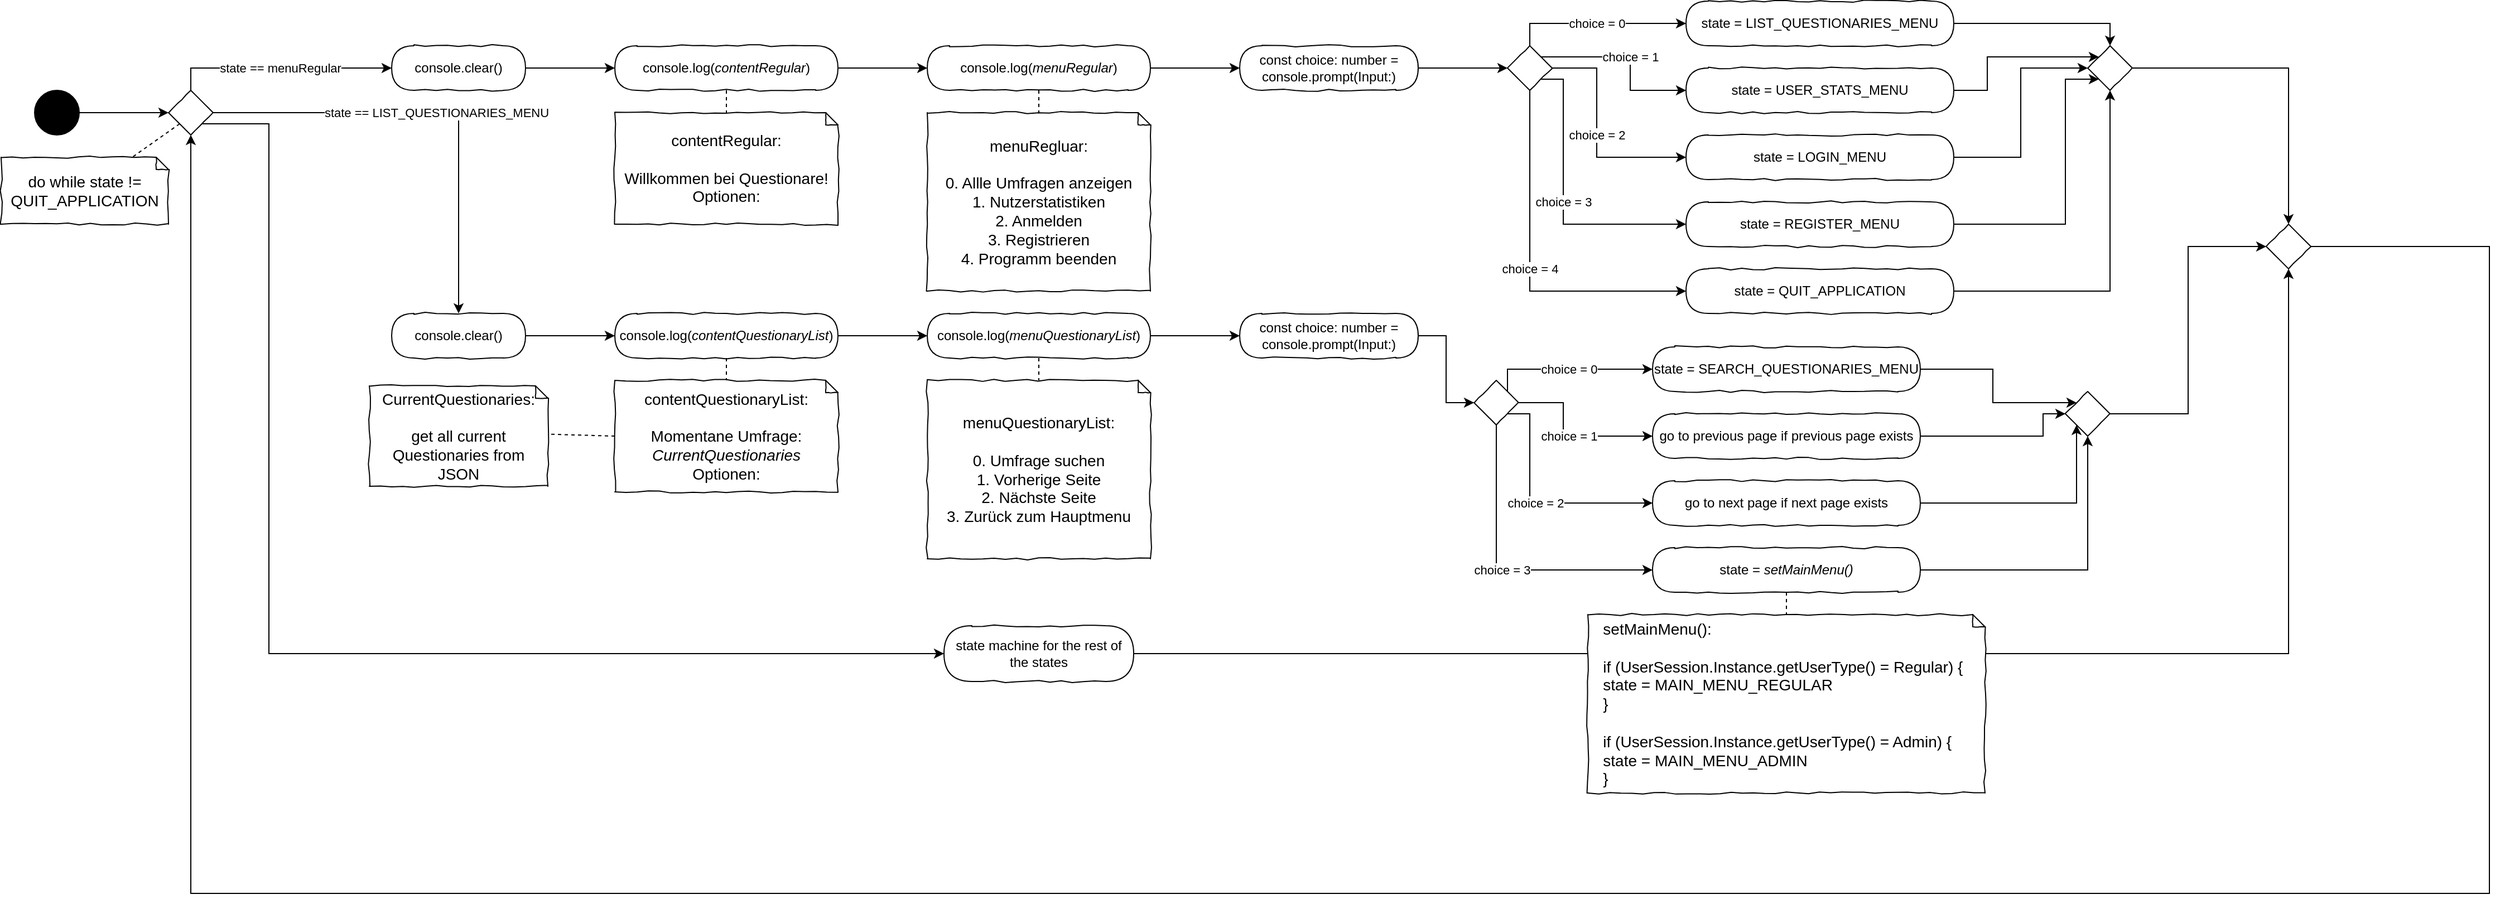 <mxfile version="14.1.8" type="device"><diagram id="CoN2CrYEVE9ab8bRFG9p" name="Page-1"><mxGraphModel dx="1551" dy="1151" grid="1" gridSize="10" guides="1" tooltips="1" connect="1" arrows="1" fold="1" page="1" pageScale="1" pageWidth="2400" pageHeight="2400" math="0" shadow="0"><root><mxCell id="0"/><mxCell id="1" parent="0"/><mxCell id="Xyuv3A4-yO2wJYplXPBV-26" style="edgeStyle=orthogonalEdgeStyle;rounded=0;orthogonalLoop=1;jettySize=auto;html=1;exitX=1;exitY=0.5;exitDx=0;exitDy=0;entryX=0;entryY=0.5;entryDx=0;entryDy=0;" edge="1" parent="1" source="Xyuv3A4-yO2wJYplXPBV-1" target="Xyuv3A4-yO2wJYplXPBV-22"><mxGeometry relative="1" as="geometry"/></mxCell><mxCell id="Xyuv3A4-yO2wJYplXPBV-1" value="" style="ellipse;whiteSpace=wrap;html=1;rounded=0;shadow=0;comic=0;labelBackgroundColor=none;strokeColor=#000000;strokeWidth=1;fillColor=#000000;fontFamily=Verdana;fontSize=12;fontColor=#000000;align=center;comic=1" vertex="1" parent="1"><mxGeometry x="40" y="80" width="40" height="40" as="geometry"/></mxCell><mxCell id="Xyuv3A4-yO2wJYplXPBV-20" style="edgeStyle=orthogonalEdgeStyle;rounded=0;orthogonalLoop=1;jettySize=auto;html=1;exitX=1;exitY=0.5;exitDx=0;exitDy=0;" edge="1" parent="1" source="Xyuv3A4-yO2wJYplXPBV-2" target="Xyuv3A4-yO2wJYplXPBV-3"><mxGeometry relative="1" as="geometry"/></mxCell><mxCell id="Xyuv3A4-yO2wJYplXPBV-2" value="console.log(&lt;i&gt;contentRegular&lt;/i&gt;)" style="rounded=1;whiteSpace=wrap;html=1;absoluteArcSize=1;arcSize=50;strokeWidth=1;shadow=0;comic=1;" vertex="1" parent="1"><mxGeometry x="560" y="40" width="200" height="40" as="geometry"/></mxCell><mxCell id="Xyuv3A4-yO2wJYplXPBV-45" style="edgeStyle=orthogonalEdgeStyle;rounded=0;orthogonalLoop=1;jettySize=auto;html=1;exitX=1;exitY=0.5;exitDx=0;exitDy=0;entryX=0;entryY=0.5;entryDx=0;entryDy=0;" edge="1" parent="1" source="Xyuv3A4-yO2wJYplXPBV-3" target="Xyuv3A4-yO2wJYplXPBV-44"><mxGeometry relative="1" as="geometry"/></mxCell><mxCell id="Xyuv3A4-yO2wJYplXPBV-3" value="console.log(&lt;i&gt;menuRegular&lt;/i&gt;)" style="rounded=1;whiteSpace=wrap;html=1;absoluteArcSize=1;arcSize=50;strokeWidth=1;shadow=0;comic=1;" vertex="1" parent="1"><mxGeometry x="840" y="40" width="200" height="40" as="geometry"/></mxCell><mxCell id="Xyuv3A4-yO2wJYplXPBV-4" value="menuRegluar:&lt;br&gt;&lt;br&gt;0. Allle Umfragen anzeigen&lt;br&gt;1. Nutzerstatistiken&lt;br&gt;2. Anmelden&lt;br&gt;3. Registrieren&lt;br&gt;4. Programm beenden&lt;br&gt;" style="shape=note;strokeWidth=1;fontSize=14;size=11;whiteSpace=wrap;html=1;rounded=0;shadow=0;comic=1;fillColor=#FFFFFF;" vertex="1" parent="1"><mxGeometry x="840" y="100" width="200" height="160" as="geometry"/></mxCell><mxCell id="Xyuv3A4-yO2wJYplXPBV-5" value="" style="endArrow=none;dashed=1;html=1;exitX=0.5;exitY=1;exitDx=0;exitDy=0;entryX=0.5;entryY=0;entryDx=0;entryDy=0;entryPerimeter=0;" edge="1" target="Xyuv3A4-yO2wJYplXPBV-4" parent="1" source="Xyuv3A4-yO2wJYplXPBV-3"><mxGeometry width="50" height="50" relative="1" as="geometry"><mxPoint x="530" y="180" as="sourcePoint"/><mxPoint x="920" y="120" as="targetPoint"/></mxGeometry></mxCell><mxCell id="Xyuv3A4-yO2wJYplXPBV-6" value="contentRegular:&lt;br&gt;&lt;br&gt;Willkommen bei Questionare!&lt;br&gt;Optionen:" style="shape=note;strokeWidth=1;fontSize=14;size=11;whiteSpace=wrap;html=1;rounded=0;shadow=0;comic=1;fillColor=#FFFFFF;" vertex="1" parent="1"><mxGeometry x="560" y="100" width="200" height="100" as="geometry"/></mxCell><mxCell id="Xyuv3A4-yO2wJYplXPBV-9" value="" style="endArrow=none;dashed=1;html=1;entryX=0.5;entryY=0;entryDx=0;entryDy=0;entryPerimeter=0;exitX=0.5;exitY=1;exitDx=0;exitDy=0;" edge="1" parent="1" source="Xyuv3A4-yO2wJYplXPBV-2" target="Xyuv3A4-yO2wJYplXPBV-6"><mxGeometry width="50" height="50" relative="1" as="geometry"><mxPoint x="685.5" y="80" as="sourcePoint"/><mxPoint x="680" y="140" as="targetPoint"/></mxGeometry></mxCell><mxCell id="Xyuv3A4-yO2wJYplXPBV-19" style="edgeStyle=orthogonalEdgeStyle;rounded=0;orthogonalLoop=1;jettySize=auto;html=1;exitX=1;exitY=0.5;exitDx=0;exitDy=0;entryX=0;entryY=0.5;entryDx=0;entryDy=0;" edge="1" parent="1" source="Xyuv3A4-yO2wJYplXPBV-16" target="Xyuv3A4-yO2wJYplXPBV-2"><mxGeometry relative="1" as="geometry"/></mxCell><mxCell id="Xyuv3A4-yO2wJYplXPBV-16" value="console.clear()" style="rounded=1;whiteSpace=wrap;html=1;absoluteArcSize=1;arcSize=50;strokeWidth=1;shadow=0;comic=1;" vertex="1" parent="1"><mxGeometry x="360" y="40" width="120" height="40" as="geometry"/></mxCell><mxCell id="Xyuv3A4-yO2wJYplXPBV-25" value="state == menuRegular" style="edgeStyle=orthogonalEdgeStyle;rounded=0;orthogonalLoop=1;jettySize=auto;html=1;exitX=0.5;exitY=0;exitDx=0;exitDy=0;" edge="1" parent="1" source="Xyuv3A4-yO2wJYplXPBV-22" target="Xyuv3A4-yO2wJYplXPBV-16"><mxGeometry relative="1" as="geometry"><mxPoint x="220" y="40" as="sourcePoint"/></mxGeometry></mxCell><mxCell id="Xyuv3A4-yO2wJYplXPBV-59" value="state == LIST_QUESTIONARIES_MENU" style="edgeStyle=orthogonalEdgeStyle;rounded=0;orthogonalLoop=1;jettySize=auto;html=1;exitX=1;exitY=0.5;exitDx=0;exitDy=0;entryX=0.5;entryY=0;entryDx=0;entryDy=0;" edge="1" parent="1" source="Xyuv3A4-yO2wJYplXPBV-22" target="Xyuv3A4-yO2wJYplXPBV-58"><mxGeometry relative="1" as="geometry"><Array as="points"><mxPoint x="420" y="100"/></Array></mxGeometry></mxCell><mxCell id="Xyuv3A4-yO2wJYplXPBV-112" style="edgeStyle=orthogonalEdgeStyle;rounded=0;orthogonalLoop=1;jettySize=auto;html=1;exitX=1;exitY=1;exitDx=0;exitDy=0;entryX=0;entryY=0.5;entryDx=0;entryDy=0;" edge="1" parent="1" source="Xyuv3A4-yO2wJYplXPBV-22" target="Xyuv3A4-yO2wJYplXPBV-111"><mxGeometry relative="1" as="geometry"><Array as="points"><mxPoint x="250" y="110"/><mxPoint x="250" y="585"/></Array></mxGeometry></mxCell><mxCell id="Xyuv3A4-yO2wJYplXPBV-22" value="" style="rhombus;whiteSpace=wrap;html=1;rounded=0;shadow=0;glass=0;comic=1;strokeColor=#000000;align=left;" vertex="1" parent="1"><mxGeometry x="160" y="80" width="40" height="40" as="geometry"/></mxCell><mxCell id="Xyuv3A4-yO2wJYplXPBV-23" value="do while state != QUIT_APPLICATION" style="shape=note;strokeWidth=1;fontSize=14;size=11;whiteSpace=wrap;html=1;rounded=0;shadow=0;comic=1;fillColor=#FFFFFF;" vertex="1" parent="1"><mxGeometry x="10" y="140" width="150" height="60" as="geometry"/></mxCell><mxCell id="Xyuv3A4-yO2wJYplXPBV-24" value="" style="endArrow=none;dashed=1;html=1;exitX=0;exitY=1;exitDx=0;exitDy=0;" edge="1" target="Xyuv3A4-yO2wJYplXPBV-23" parent="1" source="Xyuv3A4-yO2wJYplXPBV-22"><mxGeometry width="50" height="50" relative="1" as="geometry"><mxPoint x="110" y="270" as="sourcePoint"/><mxPoint x="110" y="220" as="targetPoint"/></mxGeometry></mxCell><mxCell id="Xyuv3A4-yO2wJYplXPBV-36" value="choice = 1" style="edgeStyle=orthogonalEdgeStyle;rounded=0;orthogonalLoop=1;jettySize=auto;html=1;exitX=1;exitY=0;exitDx=0;exitDy=0;entryX=0;entryY=0.5;entryDx=0;entryDy=0;" edge="1" parent="1" source="Xyuv3A4-yO2wJYplXPBV-27" target="Xyuv3A4-yO2wJYplXPBV-30"><mxGeometry relative="1" as="geometry"><Array as="points"><mxPoint x="1470" y="50"/><mxPoint x="1470" y="80"/></Array></mxGeometry></mxCell><mxCell id="Xyuv3A4-yO2wJYplXPBV-39" value="choice = 0" style="edgeStyle=orthogonalEdgeStyle;rounded=0;orthogonalLoop=1;jettySize=auto;html=1;exitX=0.5;exitY=0;exitDx=0;exitDy=0;" edge="1" parent="1" source="Xyuv3A4-yO2wJYplXPBV-27" target="Xyuv3A4-yO2wJYplXPBV-29"><mxGeometry relative="1" as="geometry"/></mxCell><mxCell id="Xyuv3A4-yO2wJYplXPBV-41" value="choice = 2" style="edgeStyle=orthogonalEdgeStyle;rounded=0;orthogonalLoop=1;jettySize=auto;html=1;exitX=1;exitY=0.5;exitDx=0;exitDy=0;entryX=0;entryY=0.5;entryDx=0;entryDy=0;" edge="1" parent="1" source="Xyuv3A4-yO2wJYplXPBV-27" target="Xyuv3A4-yO2wJYplXPBV-31"><mxGeometry relative="1" as="geometry"><Array as="points"><mxPoint x="1440" y="60"/><mxPoint x="1440" y="140"/></Array></mxGeometry></mxCell><mxCell id="Xyuv3A4-yO2wJYplXPBV-42" value="choice = 3" style="edgeStyle=orthogonalEdgeStyle;rounded=0;orthogonalLoop=1;jettySize=auto;html=1;exitX=1;exitY=1;exitDx=0;exitDy=0;entryX=0;entryY=0.5;entryDx=0;entryDy=0;" edge="1" parent="1" source="Xyuv3A4-yO2wJYplXPBV-27" target="Xyuv3A4-yO2wJYplXPBV-32"><mxGeometry relative="1" as="geometry"><Array as="points"><mxPoint x="1410" y="70"/><mxPoint x="1410" y="200"/></Array></mxGeometry></mxCell><mxCell id="Xyuv3A4-yO2wJYplXPBV-43" value="choice = 4" style="edgeStyle=orthogonalEdgeStyle;rounded=0;orthogonalLoop=1;jettySize=auto;html=1;exitX=0.5;exitY=1;exitDx=0;exitDy=0;entryX=0;entryY=0.5;entryDx=0;entryDy=0;" edge="1" parent="1" source="Xyuv3A4-yO2wJYplXPBV-27" target="Xyuv3A4-yO2wJYplXPBV-33"><mxGeometry relative="1" as="geometry"/></mxCell><mxCell id="Xyuv3A4-yO2wJYplXPBV-27" value="" style="rhombus;whiteSpace=wrap;html=1;rounded=0;shadow=0;glass=0;comic=1;strokeColor=#000000;align=left;" vertex="1" parent="1"><mxGeometry x="1360" y="40" width="40" height="40" as="geometry"/></mxCell><mxCell id="Xyuv3A4-yO2wJYplXPBV-48" style="edgeStyle=orthogonalEdgeStyle;rounded=0;orthogonalLoop=1;jettySize=auto;html=1;exitX=1;exitY=0.5;exitDx=0;exitDy=0;entryX=0.5;entryY=0;entryDx=0;entryDy=0;" edge="1" parent="1" source="Xyuv3A4-yO2wJYplXPBV-29" target="Xyuv3A4-yO2wJYplXPBV-47"><mxGeometry relative="1" as="geometry"/></mxCell><mxCell id="Xyuv3A4-yO2wJYplXPBV-29" value="state = LIST_QUESTIONARIES_MENU" style="rounded=1;whiteSpace=wrap;html=1;absoluteArcSize=1;arcSize=50;strokeWidth=1;shadow=0;comic=1;" vertex="1" parent="1"><mxGeometry x="1520" width="240" height="40" as="geometry"/></mxCell><mxCell id="Xyuv3A4-yO2wJYplXPBV-49" style="edgeStyle=orthogonalEdgeStyle;rounded=0;orthogonalLoop=1;jettySize=auto;html=1;exitX=1;exitY=0.5;exitDx=0;exitDy=0;entryX=0;entryY=0;entryDx=0;entryDy=0;" edge="1" parent="1" source="Xyuv3A4-yO2wJYplXPBV-30" target="Xyuv3A4-yO2wJYplXPBV-47"><mxGeometry relative="1" as="geometry"><Array as="points"><mxPoint x="1790" y="80"/><mxPoint x="1790" y="50"/></Array></mxGeometry></mxCell><mxCell id="Xyuv3A4-yO2wJYplXPBV-30" value="state = USER_STATS_MENU" style="rounded=1;whiteSpace=wrap;html=1;absoluteArcSize=1;arcSize=50;strokeWidth=1;shadow=0;comic=1;" vertex="1" parent="1"><mxGeometry x="1520" y="60" width="240" height="40" as="geometry"/></mxCell><mxCell id="Xyuv3A4-yO2wJYplXPBV-50" style="edgeStyle=orthogonalEdgeStyle;rounded=0;orthogonalLoop=1;jettySize=auto;html=1;exitX=1;exitY=0.5;exitDx=0;exitDy=0;entryX=0;entryY=0.5;entryDx=0;entryDy=0;" edge="1" parent="1" source="Xyuv3A4-yO2wJYplXPBV-31" target="Xyuv3A4-yO2wJYplXPBV-47"><mxGeometry relative="1" as="geometry"><Array as="points"><mxPoint x="1820" y="140"/><mxPoint x="1820" y="60"/></Array></mxGeometry></mxCell><mxCell id="Xyuv3A4-yO2wJYplXPBV-31" value="state = LOGIN_MENU" style="rounded=1;whiteSpace=wrap;html=1;absoluteArcSize=1;arcSize=50;strokeWidth=1;shadow=0;comic=1;" vertex="1" parent="1"><mxGeometry x="1520" y="120" width="240" height="40" as="geometry"/></mxCell><mxCell id="Xyuv3A4-yO2wJYplXPBV-51" style="edgeStyle=orthogonalEdgeStyle;rounded=0;orthogonalLoop=1;jettySize=auto;html=1;exitX=1;exitY=0.5;exitDx=0;exitDy=0;entryX=0;entryY=1;entryDx=0;entryDy=0;" edge="1" parent="1" source="Xyuv3A4-yO2wJYplXPBV-32" target="Xyuv3A4-yO2wJYplXPBV-47"><mxGeometry relative="1" as="geometry"><Array as="points"><mxPoint x="1860" y="200"/><mxPoint x="1860" y="70"/></Array></mxGeometry></mxCell><mxCell id="Xyuv3A4-yO2wJYplXPBV-32" value="state = REGISTER_MENU" style="rounded=1;whiteSpace=wrap;html=1;absoluteArcSize=1;arcSize=50;strokeWidth=1;shadow=0;comic=1;" vertex="1" parent="1"><mxGeometry x="1520" y="180" width="240" height="40" as="geometry"/></mxCell><mxCell id="Xyuv3A4-yO2wJYplXPBV-52" style="edgeStyle=orthogonalEdgeStyle;rounded=0;orthogonalLoop=1;jettySize=auto;html=1;exitX=1;exitY=0.5;exitDx=0;exitDy=0;entryX=0.5;entryY=1;entryDx=0;entryDy=0;" edge="1" parent="1" source="Xyuv3A4-yO2wJYplXPBV-33" target="Xyuv3A4-yO2wJYplXPBV-47"><mxGeometry relative="1" as="geometry"/></mxCell><mxCell id="Xyuv3A4-yO2wJYplXPBV-33" value="state = QUIT_APPLICATION" style="rounded=1;whiteSpace=wrap;html=1;absoluteArcSize=1;arcSize=50;strokeWidth=1;shadow=0;comic=1;" vertex="1" parent="1"><mxGeometry x="1520" y="240" width="240" height="40" as="geometry"/></mxCell><mxCell id="Xyuv3A4-yO2wJYplXPBV-46" style="edgeStyle=orthogonalEdgeStyle;rounded=0;orthogonalLoop=1;jettySize=auto;html=1;exitX=1;exitY=0.5;exitDx=0;exitDy=0;entryX=0;entryY=0.5;entryDx=0;entryDy=0;" edge="1" parent="1" source="Xyuv3A4-yO2wJYplXPBV-44" target="Xyuv3A4-yO2wJYplXPBV-27"><mxGeometry relative="1" as="geometry"/></mxCell><mxCell id="Xyuv3A4-yO2wJYplXPBV-44" value="const choice: number = console.prompt(Input:)" style="rounded=1;whiteSpace=wrap;html=1;absoluteArcSize=1;arcSize=50;strokeWidth=1;shadow=0;comic=1;" vertex="1" parent="1"><mxGeometry x="1120" y="40" width="160" height="40" as="geometry"/></mxCell><mxCell id="Xyuv3A4-yO2wJYplXPBV-108" style="edgeStyle=orthogonalEdgeStyle;rounded=0;orthogonalLoop=1;jettySize=auto;html=1;exitX=1;exitY=0.5;exitDx=0;exitDy=0;entryX=0.5;entryY=0;entryDx=0;entryDy=0;" edge="1" parent="1" source="Xyuv3A4-yO2wJYplXPBV-47" target="Xyuv3A4-yO2wJYplXPBV-107"><mxGeometry relative="1" as="geometry"/></mxCell><mxCell id="Xyuv3A4-yO2wJYplXPBV-47" value="" style="rhombus;whiteSpace=wrap;html=1;rounded=0;shadow=0;glass=0;comic=1;strokeColor=#000000;align=left;" vertex="1" parent="1"><mxGeometry x="1880" y="40" width="40" height="40" as="geometry"/></mxCell><mxCell id="Xyuv3A4-yO2wJYplXPBV-54" style="edgeStyle=orthogonalEdgeStyle;rounded=0;orthogonalLoop=1;jettySize=auto;html=1;exitX=1;exitY=0.5;exitDx=0;exitDy=0;" edge="1" parent="1" source="Xyuv3A4-yO2wJYplXPBV-55" target="Xyuv3A4-yO2wJYplXPBV-56"><mxGeometry relative="1" as="geometry"/></mxCell><mxCell id="Xyuv3A4-yO2wJYplXPBV-55" value="console.log(&lt;i&gt;contentQuestionaryList&lt;/i&gt;)" style="rounded=1;whiteSpace=wrap;html=1;absoluteArcSize=1;arcSize=50;strokeWidth=1;shadow=0;comic=1;" vertex="1" parent="1"><mxGeometry x="560" y="280" width="200" height="40" as="geometry"/></mxCell><mxCell id="Xyuv3A4-yO2wJYplXPBV-104" style="edgeStyle=orthogonalEdgeStyle;rounded=0;orthogonalLoop=1;jettySize=auto;html=1;exitX=1;exitY=0.5;exitDx=0;exitDy=0;entryX=0;entryY=0.5;entryDx=0;entryDy=0;" edge="1" parent="1" source="Xyuv3A4-yO2wJYplXPBV-56" target="Xyuv3A4-yO2wJYplXPBV-68"><mxGeometry relative="1" as="geometry"/></mxCell><mxCell id="Xyuv3A4-yO2wJYplXPBV-56" value="console.log(&lt;i&gt;menuQuestionaryList&lt;/i&gt;)" style="rounded=1;whiteSpace=wrap;html=1;absoluteArcSize=1;arcSize=50;strokeWidth=1;shadow=0;comic=1;" vertex="1" parent="1"><mxGeometry x="840" y="280" width="200" height="40" as="geometry"/></mxCell><mxCell id="Xyuv3A4-yO2wJYplXPBV-57" style="edgeStyle=orthogonalEdgeStyle;rounded=0;orthogonalLoop=1;jettySize=auto;html=1;exitX=1;exitY=0.5;exitDx=0;exitDy=0;entryX=0;entryY=0.5;entryDx=0;entryDy=0;" edge="1" parent="1" source="Xyuv3A4-yO2wJYplXPBV-58" target="Xyuv3A4-yO2wJYplXPBV-55"><mxGeometry relative="1" as="geometry"/></mxCell><mxCell id="Xyuv3A4-yO2wJYplXPBV-58" value="console.clear()" style="rounded=1;whiteSpace=wrap;html=1;absoluteArcSize=1;arcSize=50;strokeWidth=1;shadow=0;comic=1;" vertex="1" parent="1"><mxGeometry x="360" y="280" width="120" height="40" as="geometry"/></mxCell><mxCell id="Xyuv3A4-yO2wJYplXPBV-60" value="menuQuestionaryList:&lt;br&gt;&lt;br&gt;0. Umfrage suchen&lt;br&gt;1. Vorherige Seite&lt;br&gt;2. Nächste Seite&lt;br&gt;3. Zurück zum Hauptmenu" style="shape=note;strokeWidth=1;fontSize=14;size=11;whiteSpace=wrap;html=1;rounded=0;shadow=0;comic=1;fillColor=#FFFFFF;" vertex="1" parent="1"><mxGeometry x="840" y="340" width="200" height="160" as="geometry"/></mxCell><mxCell id="Xyuv3A4-yO2wJYplXPBV-61" value="contentQuestionaryList:&lt;br&gt;&lt;br&gt;Momentane Umfrage:&lt;br&gt;&lt;i&gt;CurrentQuestionaries&lt;/i&gt;&lt;br&gt;Optionen:" style="shape=note;strokeWidth=1;fontSize=14;size=11;whiteSpace=wrap;html=1;rounded=0;shadow=0;comic=1;fillColor=#FFFFFF;" vertex="1" parent="1"><mxGeometry x="560" y="340" width="200" height="100" as="geometry"/></mxCell><mxCell id="Xyuv3A4-yO2wJYplXPBV-62" value="" style="endArrow=none;dashed=1;html=1;exitX=0.5;exitY=1;exitDx=0;exitDy=0;" edge="1" parent="1" source="Xyuv3A4-yO2wJYplXPBV-55" target="Xyuv3A4-yO2wJYplXPBV-61"><mxGeometry width="50" height="50" relative="1" as="geometry"><mxPoint x="670" y="90" as="sourcePoint"/><mxPoint x="670" y="110" as="targetPoint"/></mxGeometry></mxCell><mxCell id="Xyuv3A4-yO2wJYplXPBV-63" value="" style="endArrow=none;dashed=1;html=1;entryX=0.5;entryY=0;entryDx=0;entryDy=0;entryPerimeter=0;exitX=0.5;exitY=1;exitDx=0;exitDy=0;" edge="1" parent="1" source="Xyuv3A4-yO2wJYplXPBV-56" target="Xyuv3A4-yO2wJYplXPBV-60"><mxGeometry width="50" height="50" relative="1" as="geometry"><mxPoint x="680" y="100" as="sourcePoint"/><mxPoint x="680" y="120" as="targetPoint"/></mxGeometry></mxCell><mxCell id="Xyuv3A4-yO2wJYplXPBV-65" value="CurrentQuestionaries:&lt;br&gt;&lt;br&gt;get all current Questionaries from JSON" style="shape=note;strokeWidth=1;fontSize=14;size=11;whiteSpace=wrap;html=1;rounded=0;shadow=0;comic=1;fillColor=#FFFFFF;" vertex="1" parent="1"><mxGeometry x="340" y="345" width="160" height="90" as="geometry"/></mxCell><mxCell id="Xyuv3A4-yO2wJYplXPBV-66" value="" style="endArrow=none;dashed=1;html=1;exitX=0;exitY=0.5;exitDx=0;exitDy=0;exitPerimeter=0;entryX=1.007;entryY=0.481;entryDx=0;entryDy=0;entryPerimeter=0;" edge="1" target="Xyuv3A4-yO2wJYplXPBV-65" parent="1" source="Xyuv3A4-yO2wJYplXPBV-61"><mxGeometry width="50" height="50" relative="1" as="geometry"><mxPoint x="340" y="420" as="sourcePoint"/><mxPoint x="530" y="370" as="targetPoint"/></mxGeometry></mxCell><mxCell id="Xyuv3A4-yO2wJYplXPBV-103" style="edgeStyle=orthogonalEdgeStyle;rounded=0;orthogonalLoop=1;jettySize=auto;html=1;exitX=1;exitY=0.5;exitDx=0;exitDy=0;entryX=0;entryY=0.5;entryDx=0;entryDy=0;" edge="1" parent="1" source="Xyuv3A4-yO2wJYplXPBV-68" target="Xyuv3A4-yO2wJYplXPBV-90"><mxGeometry relative="1" as="geometry"/></mxCell><mxCell id="Xyuv3A4-yO2wJYplXPBV-68" value="const choice: number = console.prompt(Input:)" style="rounded=1;whiteSpace=wrap;html=1;absoluteArcSize=1;arcSize=50;strokeWidth=1;shadow=0;comic=1;" vertex="1" parent="1"><mxGeometry x="1120" y="280" width="160" height="40" as="geometry"/></mxCell><mxCell id="Xyuv3A4-yO2wJYplXPBV-85" value="choice = 1" style="edgeStyle=orthogonalEdgeStyle;rounded=0;orthogonalLoop=1;jettySize=auto;html=1;exitX=1;exitY=0.5;exitDx=0;exitDy=0;entryX=0;entryY=0.5;entryDx=0;entryDy=0;" edge="1" parent="1" source="Xyuv3A4-yO2wJYplXPBV-90" target="Xyuv3A4-yO2wJYplXPBV-94"><mxGeometry relative="1" as="geometry"><Array as="points"><mxPoint x="1410" y="360"/><mxPoint x="1410" y="390"/></Array></mxGeometry></mxCell><mxCell id="Xyuv3A4-yO2wJYplXPBV-86" value="choice = 0" style="edgeStyle=orthogonalEdgeStyle;rounded=0;orthogonalLoop=1;jettySize=auto;html=1;exitX=1;exitY=0;exitDx=0;exitDy=0;entryX=0;entryY=0.5;entryDx=0;entryDy=0;" edge="1" parent="1" source="Xyuv3A4-yO2wJYplXPBV-90" target="Xyuv3A4-yO2wJYplXPBV-92"><mxGeometry relative="1" as="geometry"><mxPoint x="1430" y="310" as="targetPoint"/><Array as="points"><mxPoint x="1360" y="330"/></Array></mxGeometry></mxCell><mxCell id="Xyuv3A4-yO2wJYplXPBV-87" value="choice = 2" style="edgeStyle=orthogonalEdgeStyle;rounded=0;orthogonalLoop=1;jettySize=auto;html=1;exitX=1;exitY=1;exitDx=0;exitDy=0;entryX=0;entryY=0.5;entryDx=0;entryDy=0;" edge="1" parent="1" source="Xyuv3A4-yO2wJYplXPBV-90" target="Xyuv3A4-yO2wJYplXPBV-96"><mxGeometry relative="1" as="geometry"><Array as="points"><mxPoint x="1380" y="370"/><mxPoint x="1380" y="450"/></Array></mxGeometry></mxCell><mxCell id="Xyuv3A4-yO2wJYplXPBV-88" value="choice = 3" style="edgeStyle=orthogonalEdgeStyle;rounded=0;orthogonalLoop=1;jettySize=auto;html=1;exitX=0.5;exitY=1;exitDx=0;exitDy=0;entryX=0;entryY=0.5;entryDx=0;entryDy=0;" edge="1" parent="1" source="Xyuv3A4-yO2wJYplXPBV-90" target="Xyuv3A4-yO2wJYplXPBV-98"><mxGeometry relative="1" as="geometry"><Array as="points"><mxPoint x="1350" y="510"/></Array></mxGeometry></mxCell><mxCell id="Xyuv3A4-yO2wJYplXPBV-90" value="" style="rhombus;whiteSpace=wrap;html=1;rounded=0;shadow=0;glass=0;comic=1;strokeColor=#000000;align=left;" vertex="1" parent="1"><mxGeometry x="1330" y="340" width="40" height="40" as="geometry"/></mxCell><mxCell id="Xyuv3A4-yO2wJYplXPBV-91" style="edgeStyle=orthogonalEdgeStyle;rounded=0;orthogonalLoop=1;jettySize=auto;html=1;exitX=1;exitY=0.5;exitDx=0;exitDy=0;entryX=0;entryY=0;entryDx=0;entryDy=0;" edge="1" parent="1" source="Xyuv3A4-yO2wJYplXPBV-92" target="Xyuv3A4-yO2wJYplXPBV-101"><mxGeometry relative="1" as="geometry"/></mxCell><mxCell id="Xyuv3A4-yO2wJYplXPBV-92" value="state = SEARCH_QUESTIONARIES_MENU" style="rounded=1;whiteSpace=wrap;html=1;absoluteArcSize=1;arcSize=50;strokeWidth=1;shadow=0;comic=1;" vertex="1" parent="1"><mxGeometry x="1490" y="310" width="240" height="40" as="geometry"/></mxCell><mxCell id="Xyuv3A4-yO2wJYplXPBV-93" style="edgeStyle=orthogonalEdgeStyle;rounded=0;orthogonalLoop=1;jettySize=auto;html=1;exitX=1;exitY=0.5;exitDx=0;exitDy=0;entryX=0;entryY=0.5;entryDx=0;entryDy=0;" edge="1" parent="1" source="Xyuv3A4-yO2wJYplXPBV-94" target="Xyuv3A4-yO2wJYplXPBV-101"><mxGeometry relative="1" as="geometry"><Array as="points"><mxPoint x="1840" y="390"/><mxPoint x="1840" y="370"/></Array><mxPoint x="1810" y="370" as="targetPoint"/></mxGeometry></mxCell><mxCell id="Xyuv3A4-yO2wJYplXPBV-94" value="go to previous page if previous page exists" style="rounded=1;whiteSpace=wrap;html=1;absoluteArcSize=1;arcSize=50;strokeWidth=1;shadow=0;comic=1;" vertex="1" parent="1"><mxGeometry x="1490" y="370" width="240" height="40" as="geometry"/></mxCell><mxCell id="Xyuv3A4-yO2wJYplXPBV-95" style="edgeStyle=orthogonalEdgeStyle;rounded=0;orthogonalLoop=1;jettySize=auto;html=1;exitX=1;exitY=0.5;exitDx=0;exitDy=0;entryX=0;entryY=1;entryDx=0;entryDy=0;" edge="1" parent="1" source="Xyuv3A4-yO2wJYplXPBV-96" target="Xyuv3A4-yO2wJYplXPBV-101"><mxGeometry relative="1" as="geometry"><Array as="points"><mxPoint x="1870" y="450"/></Array></mxGeometry></mxCell><mxCell id="Xyuv3A4-yO2wJYplXPBV-96" value="go to next page if next page exists" style="rounded=1;whiteSpace=wrap;html=1;absoluteArcSize=1;arcSize=50;strokeWidth=1;shadow=0;comic=1;" vertex="1" parent="1"><mxGeometry x="1490" y="430" width="240" height="40" as="geometry"/></mxCell><mxCell id="Xyuv3A4-yO2wJYplXPBV-97" style="edgeStyle=orthogonalEdgeStyle;rounded=0;orthogonalLoop=1;jettySize=auto;html=1;exitX=1;exitY=0.5;exitDx=0;exitDy=0;entryX=0.5;entryY=1;entryDx=0;entryDy=0;" edge="1" parent="1" source="Xyuv3A4-yO2wJYplXPBV-98" target="Xyuv3A4-yO2wJYplXPBV-101"><mxGeometry relative="1" as="geometry"><Array as="points"><mxPoint x="1880" y="510"/></Array><mxPoint x="1850" y="400" as="targetPoint"/></mxGeometry></mxCell><mxCell id="Xyuv3A4-yO2wJYplXPBV-98" value="state = &lt;i&gt;setMainMenu()&lt;/i&gt;" style="rounded=1;whiteSpace=wrap;html=1;absoluteArcSize=1;arcSize=50;strokeWidth=1;shadow=0;comic=1;" vertex="1" parent="1"><mxGeometry x="1490" y="490" width="240" height="40" as="geometry"/></mxCell><mxCell id="Xyuv3A4-yO2wJYplXPBV-109" style="edgeStyle=orthogonalEdgeStyle;rounded=0;orthogonalLoop=1;jettySize=auto;html=1;exitX=1;exitY=0.5;exitDx=0;exitDy=0;entryX=0;entryY=0.5;entryDx=0;entryDy=0;" edge="1" parent="1" source="Xyuv3A4-yO2wJYplXPBV-101" target="Xyuv3A4-yO2wJYplXPBV-107"><mxGeometry relative="1" as="geometry"/></mxCell><mxCell id="Xyuv3A4-yO2wJYplXPBV-101" value="" style="rhombus;whiteSpace=wrap;html=1;rounded=0;shadow=0;glass=0;comic=1;strokeColor=#000000;align=left;" vertex="1" parent="1"><mxGeometry x="1860" y="350" width="40" height="40" as="geometry"/></mxCell><mxCell id="Xyuv3A4-yO2wJYplXPBV-106" value="" style="endArrow=none;dashed=1;html=1;exitX=0.5;exitY=1;exitDx=0;exitDy=0;" edge="1" target="Xyuv3A4-yO2wJYplXPBV-105" parent="1" source="Xyuv3A4-yO2wJYplXPBV-98"><mxGeometry width="50" height="50" relative="1" as="geometry"><mxPoint x="1320" y="593" as="sourcePoint"/><mxPoint x="1580" y="550" as="targetPoint"/></mxGeometry></mxCell><mxCell id="Xyuv3A4-yO2wJYplXPBV-110" style="edgeStyle=orthogonalEdgeStyle;rounded=0;orthogonalLoop=1;jettySize=auto;html=1;exitX=1;exitY=0.5;exitDx=0;exitDy=0;entryX=0.5;entryY=1;entryDx=0;entryDy=0;" edge="1" parent="1" source="Xyuv3A4-yO2wJYplXPBV-107" target="Xyuv3A4-yO2wJYplXPBV-22"><mxGeometry relative="1" as="geometry"><mxPoint x="160" y="350" as="targetPoint"/><Array as="points"><mxPoint x="2240" y="220"/><mxPoint x="2240" y="800"/><mxPoint x="180" y="800"/></Array></mxGeometry></mxCell><mxCell id="Xyuv3A4-yO2wJYplXPBV-107" value="" style="rhombus;whiteSpace=wrap;html=1;rounded=0;shadow=0;glass=0;comic=1;strokeColor=#000000;align=left;" vertex="1" parent="1"><mxGeometry x="2040" y="200" width="40" height="40" as="geometry"/></mxCell><mxCell id="Xyuv3A4-yO2wJYplXPBV-113" style="edgeStyle=orthogonalEdgeStyle;rounded=0;orthogonalLoop=1;jettySize=auto;html=1;exitX=1;exitY=0.5;exitDx=0;exitDy=0;entryX=0.5;entryY=1;entryDx=0;entryDy=0;" edge="1" parent="1" source="Xyuv3A4-yO2wJYplXPBV-111" target="Xyuv3A4-yO2wJYplXPBV-107"><mxGeometry relative="1" as="geometry"><Array as="points"><mxPoint x="2060" y="585"/></Array></mxGeometry></mxCell><mxCell id="Xyuv3A4-yO2wJYplXPBV-111" value="state machine for the rest of the states" style="rounded=1;whiteSpace=wrap;html=1;absoluteArcSize=1;arcSize=50;strokeWidth=1;shadow=0;comic=1;" vertex="1" parent="1"><mxGeometry x="855" y="560" width="170" height="50" as="geometry"/></mxCell><mxCell id="Xyuv3A4-yO2wJYplXPBV-105" value="&amp;nbsp; &amp;nbsp;setMainMenu():&lt;br&gt;&lt;br&gt;&amp;nbsp; &amp;nbsp;if (UserSession.Instance.getUserType() = Regular) {&lt;br&gt;&amp;nbsp; &amp;nbsp;state = MAIN_MENU_REGULAR&lt;br&gt;&amp;nbsp; &amp;nbsp;}&lt;br&gt;&lt;br&gt;&amp;nbsp; &amp;nbsp;if (UserSession.Instance.getUserType() = Admin) {&lt;br&gt;&amp;nbsp; &amp;nbsp;state = MAIN_MENU_ADMIN&lt;br&gt;&amp;nbsp; &amp;nbsp;}" style="shape=note;strokeWidth=1;fontSize=14;size=11;whiteSpace=wrap;html=1;rounded=0;shadow=0;comic=1;fillColor=#FFFFFF;align=left;" vertex="1" parent="1"><mxGeometry x="1432" y="550" width="356" height="160" as="geometry"/></mxCell></root></mxGraphModel></diagram></mxfile>